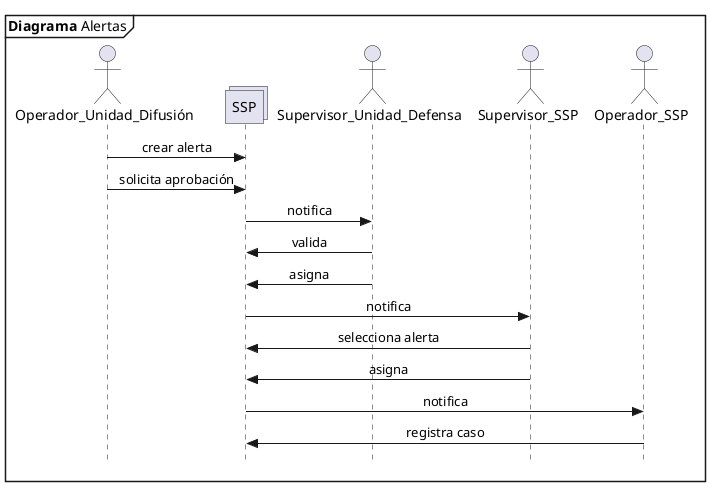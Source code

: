 @startuml Diagrama_Alertas
skinparam Style strictuml
skinparam SequenceMessageAlignment center

mainframe **Diagrama** Alertas
actor Operador_Unidad_Difusión as opedif
collections SSP
actor Supervisor_Unidad_Defensa as supdef
actor Supervisor_SSP as supssp
actor Operador_SSP as opssp

opedif->SSP: crear alerta
opedif->SSP: solicita aprobación
SSP->supdef: notifica
supdef->SSP: valida
supdef->SSP: asigna
SSP->supssp: notifica
supssp->SSP: selecciona alerta
supssp->SSP: asigna
SSP->opssp: notifica
opssp->SSP: registra caso

@enduml